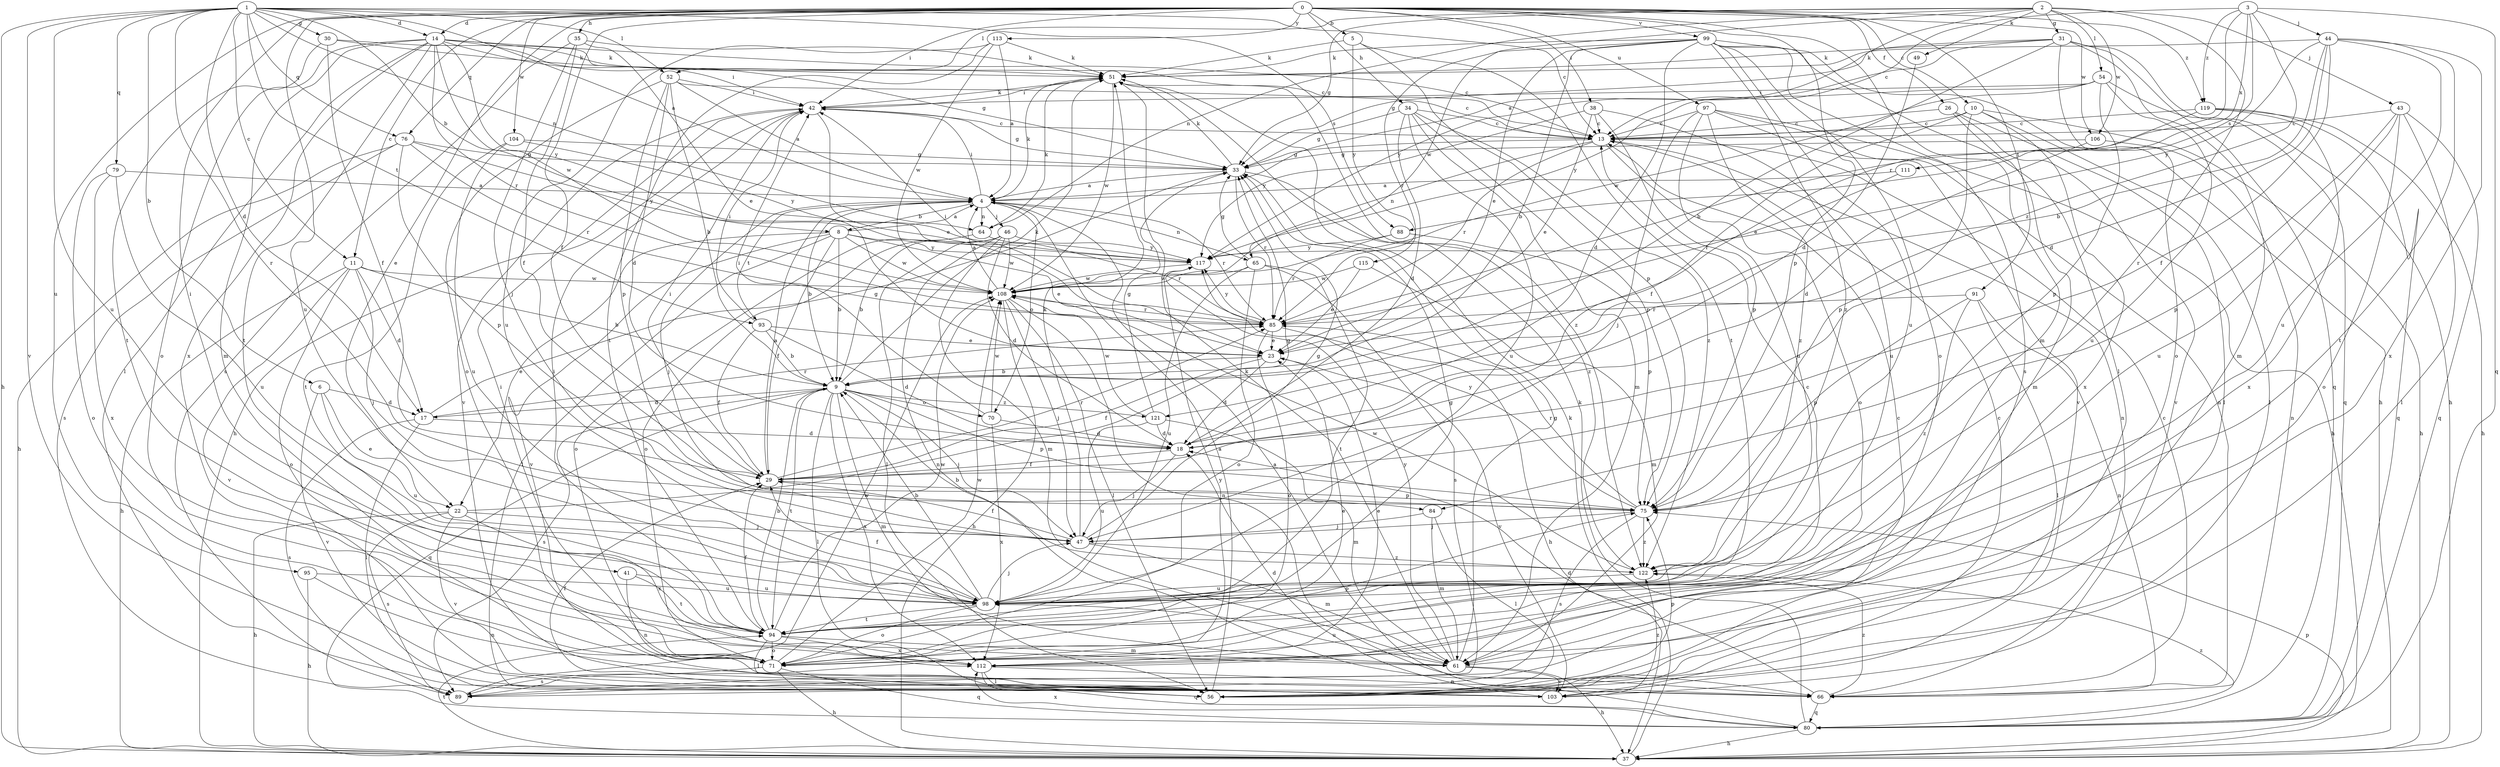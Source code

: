 strict digraph  {
0;
1;
2;
3;
4;
5;
6;
8;
9;
10;
11;
13;
14;
17;
18;
22;
23;
26;
29;
30;
31;
33;
34;
35;
37;
38;
41;
42;
43;
44;
46;
47;
49;
51;
52;
54;
56;
61;
64;
65;
66;
70;
71;
75;
76;
79;
80;
84;
85;
88;
89;
91;
93;
94;
95;
97;
98;
99;
103;
104;
106;
108;
111;
112;
113;
115;
117;
119;
121;
122;
0 -> 5  [label=b];
0 -> 10  [label=c];
0 -> 11  [label=c];
0 -> 14  [label=d];
0 -> 22  [label=e];
0 -> 26  [label=f];
0 -> 29  [label=f];
0 -> 34  [label=h];
0 -> 35  [label=h];
0 -> 38  [label=i];
0 -> 41  [label=i];
0 -> 42  [label=i];
0 -> 61  [label=m];
0 -> 75  [label=p];
0 -> 76  [label=q];
0 -> 91  [label=t];
0 -> 95  [label=u];
0 -> 97  [label=u];
0 -> 98  [label=u];
0 -> 99  [label=v];
0 -> 104  [label=w];
0 -> 106  [label=w];
0 -> 113  [label=y];
0 -> 119  [label=z];
1 -> 4  [label=a];
1 -> 6  [label=b];
1 -> 8  [label=b];
1 -> 11  [label=c];
1 -> 13  [label=c];
1 -> 14  [label=d];
1 -> 17  [label=d];
1 -> 30  [label=g];
1 -> 37  [label=h];
1 -> 52  [label=l];
1 -> 64  [label=n];
1 -> 76  [label=q];
1 -> 79  [label=q];
1 -> 84  [label=r];
1 -> 88  [label=s];
1 -> 93  [label=t];
1 -> 98  [label=u];
1 -> 103  [label=v];
2 -> 4  [label=a];
2 -> 31  [label=g];
2 -> 33  [label=g];
2 -> 43  [label=j];
2 -> 49  [label=k];
2 -> 52  [label=l];
2 -> 54  [label=l];
2 -> 64  [label=n];
2 -> 84  [label=r];
2 -> 106  [label=w];
2 -> 108  [label=w];
3 -> 13  [label=c];
3 -> 44  [label=j];
3 -> 80  [label=q];
3 -> 85  [label=r];
3 -> 88  [label=s];
3 -> 111  [label=x];
3 -> 119  [label=z];
3 -> 121  [label=z];
4 -> 8  [label=b];
4 -> 9  [label=b];
4 -> 42  [label=i];
4 -> 46  [label=j];
4 -> 47  [label=j];
4 -> 51  [label=k];
4 -> 64  [label=n];
4 -> 65  [label=n];
4 -> 70  [label=o];
4 -> 85  [label=r];
4 -> 93  [label=t];
5 -> 51  [label=k];
5 -> 75  [label=p];
5 -> 94  [label=t];
5 -> 115  [label=y];
6 -> 17  [label=d];
6 -> 22  [label=e];
6 -> 98  [label=u];
6 -> 103  [label=v];
8 -> 4  [label=a];
8 -> 9  [label=b];
8 -> 22  [label=e];
8 -> 23  [label=e];
8 -> 29  [label=f];
8 -> 56  [label=l];
8 -> 103  [label=v];
8 -> 108  [label=w];
8 -> 117  [label=y];
9 -> 17  [label=d];
9 -> 47  [label=j];
9 -> 51  [label=k];
9 -> 56  [label=l];
9 -> 61  [label=m];
9 -> 70  [label=o];
9 -> 75  [label=p];
9 -> 80  [label=q];
9 -> 89  [label=s];
9 -> 94  [label=t];
9 -> 112  [label=x];
9 -> 121  [label=z];
10 -> 13  [label=c];
10 -> 29  [label=f];
10 -> 37  [label=h];
10 -> 56  [label=l];
10 -> 75  [label=p];
10 -> 112  [label=x];
11 -> 9  [label=b];
11 -> 17  [label=d];
11 -> 37  [label=h];
11 -> 47  [label=j];
11 -> 71  [label=o];
11 -> 103  [label=v];
11 -> 108  [label=w];
13 -> 33  [label=g];
13 -> 65  [label=n];
13 -> 66  [label=n];
13 -> 71  [label=o];
13 -> 85  [label=r];
14 -> 13  [label=c];
14 -> 33  [label=g];
14 -> 42  [label=i];
14 -> 51  [label=k];
14 -> 56  [label=l];
14 -> 61  [label=m];
14 -> 71  [label=o];
14 -> 85  [label=r];
14 -> 94  [label=t];
14 -> 108  [label=w];
14 -> 112  [label=x];
14 -> 117  [label=y];
17 -> 18  [label=d];
17 -> 33  [label=g];
17 -> 56  [label=l];
17 -> 85  [label=r];
17 -> 89  [label=s];
18 -> 29  [label=f];
18 -> 47  [label=j];
22 -> 33  [label=g];
22 -> 37  [label=h];
22 -> 47  [label=j];
22 -> 89  [label=s];
22 -> 103  [label=v];
22 -> 112  [label=x];
23 -> 9  [label=b];
23 -> 18  [label=d];
23 -> 29  [label=f];
23 -> 103  [label=v];
26 -> 13  [label=c];
26 -> 56  [label=l];
26 -> 61  [label=m];
26 -> 103  [label=v];
29 -> 4  [label=a];
29 -> 42  [label=i];
29 -> 75  [label=p];
29 -> 85  [label=r];
30 -> 13  [label=c];
30 -> 29  [label=f];
30 -> 51  [label=k];
30 -> 94  [label=t];
31 -> 9  [label=b];
31 -> 33  [label=g];
31 -> 37  [label=h];
31 -> 51  [label=k];
31 -> 61  [label=m];
31 -> 71  [label=o];
31 -> 80  [label=q];
31 -> 117  [label=y];
33 -> 4  [label=a];
33 -> 51  [label=k];
33 -> 85  [label=r];
33 -> 122  [label=z];
34 -> 13  [label=c];
34 -> 18  [label=d];
34 -> 33  [label=g];
34 -> 61  [label=m];
34 -> 75  [label=p];
34 -> 98  [label=u];
34 -> 122  [label=z];
35 -> 23  [label=e];
35 -> 29  [label=f];
35 -> 47  [label=j];
35 -> 51  [label=k];
35 -> 89  [label=s];
37 -> 51  [label=k];
37 -> 75  [label=p];
37 -> 94  [label=t];
38 -> 13  [label=c];
38 -> 23  [label=e];
38 -> 75  [label=p];
38 -> 98  [label=u];
38 -> 117  [label=y];
41 -> 66  [label=n];
41 -> 94  [label=t];
41 -> 98  [label=u];
42 -> 13  [label=c];
42 -> 23  [label=e];
42 -> 33  [label=g];
42 -> 37  [label=h];
42 -> 51  [label=k];
42 -> 103  [label=v];
43 -> 13  [label=c];
43 -> 56  [label=l];
43 -> 71  [label=o];
43 -> 75  [label=p];
43 -> 80  [label=q];
43 -> 98  [label=u];
44 -> 9  [label=b];
44 -> 18  [label=d];
44 -> 29  [label=f];
44 -> 51  [label=k];
44 -> 94  [label=t];
44 -> 98  [label=u];
44 -> 112  [label=x];
44 -> 117  [label=y];
46 -> 9  [label=b];
46 -> 18  [label=d];
46 -> 56  [label=l];
46 -> 61  [label=m];
46 -> 66  [label=n];
46 -> 71  [label=o];
46 -> 108  [label=w];
46 -> 117  [label=y];
47 -> 29  [label=f];
47 -> 33  [label=g];
47 -> 51  [label=k];
47 -> 61  [label=m];
47 -> 122  [label=z];
49 -> 18  [label=d];
51 -> 42  [label=i];
51 -> 108  [label=w];
51 -> 122  [label=z];
52 -> 4  [label=a];
52 -> 9  [label=b];
52 -> 13  [label=c];
52 -> 18  [label=d];
52 -> 42  [label=i];
52 -> 71  [label=o];
52 -> 75  [label=p];
54 -> 42  [label=i];
54 -> 75  [label=p];
54 -> 80  [label=q];
54 -> 98  [label=u];
54 -> 108  [label=w];
54 -> 117  [label=y];
56 -> 4  [label=a];
56 -> 13  [label=c];
56 -> 29  [label=f];
56 -> 75  [label=p];
61 -> 33  [label=g];
61 -> 37  [label=h];
61 -> 51  [label=k];
61 -> 98  [label=u];
61 -> 103  [label=v];
61 -> 117  [label=y];
64 -> 51  [label=k];
64 -> 71  [label=o];
64 -> 85  [label=r];
65 -> 33  [label=g];
65 -> 71  [label=o];
65 -> 89  [label=s];
65 -> 94  [label=t];
65 -> 98  [label=u];
65 -> 108  [label=w];
66 -> 13  [label=c];
66 -> 18  [label=d];
66 -> 80  [label=q];
66 -> 122  [label=z];
70 -> 18  [label=d];
70 -> 42  [label=i];
70 -> 108  [label=w];
70 -> 112  [label=x];
71 -> 23  [label=e];
71 -> 37  [label=h];
71 -> 42  [label=i];
71 -> 75  [label=p];
71 -> 80  [label=q];
71 -> 89  [label=s];
71 -> 108  [label=w];
75 -> 47  [label=j];
75 -> 85  [label=r];
75 -> 89  [label=s];
75 -> 117  [label=y];
75 -> 122  [label=z];
76 -> 33  [label=g];
76 -> 37  [label=h];
76 -> 75  [label=p];
76 -> 85  [label=r];
76 -> 89  [label=s];
76 -> 117  [label=y];
79 -> 4  [label=a];
79 -> 71  [label=o];
79 -> 98  [label=u];
79 -> 112  [label=x];
80 -> 4  [label=a];
80 -> 37  [label=h];
80 -> 51  [label=k];
80 -> 112  [label=x];
80 -> 122  [label=z];
84 -> 47  [label=j];
84 -> 56  [label=l];
84 -> 61  [label=m];
85 -> 23  [label=e];
85 -> 37  [label=h];
85 -> 42  [label=i];
85 -> 71  [label=o];
85 -> 117  [label=y];
88 -> 75  [label=p];
88 -> 85  [label=r];
88 -> 117  [label=y];
89 -> 108  [label=w];
89 -> 117  [label=y];
91 -> 56  [label=l];
91 -> 66  [label=n];
91 -> 75  [label=p];
91 -> 85  [label=r];
91 -> 122  [label=z];
93 -> 9  [label=b];
93 -> 18  [label=d];
93 -> 23  [label=e];
93 -> 29  [label=f];
93 -> 42  [label=i];
94 -> 9  [label=b];
94 -> 13  [label=c];
94 -> 29  [label=f];
94 -> 33  [label=g];
94 -> 42  [label=i];
94 -> 56  [label=l];
94 -> 61  [label=m];
94 -> 71  [label=o];
94 -> 108  [label=w];
94 -> 112  [label=x];
95 -> 37  [label=h];
95 -> 66  [label=n];
95 -> 98  [label=u];
97 -> 13  [label=c];
97 -> 37  [label=h];
97 -> 47  [label=j];
97 -> 66  [label=n];
97 -> 98  [label=u];
97 -> 103  [label=v];
97 -> 122  [label=z];
98 -> 9  [label=b];
98 -> 29  [label=f];
98 -> 47  [label=j];
98 -> 71  [label=o];
98 -> 94  [label=t];
99 -> 9  [label=b];
99 -> 18  [label=d];
99 -> 23  [label=e];
99 -> 37  [label=h];
99 -> 51  [label=k];
99 -> 56  [label=l];
99 -> 71  [label=o];
99 -> 85  [label=r];
99 -> 89  [label=s];
99 -> 98  [label=u];
99 -> 122  [label=z];
103 -> 13  [label=c];
103 -> 18  [label=d];
103 -> 122  [label=z];
104 -> 33  [label=g];
104 -> 94  [label=t];
104 -> 98  [label=u];
104 -> 117  [label=y];
106 -> 18  [label=d];
106 -> 33  [label=g];
106 -> 66  [label=n];
108 -> 4  [label=a];
108 -> 37  [label=h];
108 -> 47  [label=j];
108 -> 56  [label=l];
108 -> 66  [label=n];
108 -> 85  [label=r];
111 -> 4  [label=a];
111 -> 85  [label=r];
112 -> 23  [label=e];
112 -> 56  [label=l];
112 -> 66  [label=n];
112 -> 80  [label=q];
113 -> 4  [label=a];
113 -> 51  [label=k];
113 -> 94  [label=t];
113 -> 98  [label=u];
113 -> 108  [label=w];
115 -> 23  [label=e];
115 -> 61  [label=m];
115 -> 108  [label=w];
117 -> 108  [label=w];
119 -> 13  [label=c];
119 -> 23  [label=e];
119 -> 37  [label=h];
119 -> 80  [label=q];
119 -> 112  [label=x];
121 -> 18  [label=d];
121 -> 33  [label=g];
121 -> 61  [label=m];
121 -> 98  [label=u];
121 -> 108  [label=w];
122 -> 9  [label=b];
122 -> 98  [label=u];
122 -> 108  [label=w];
}
